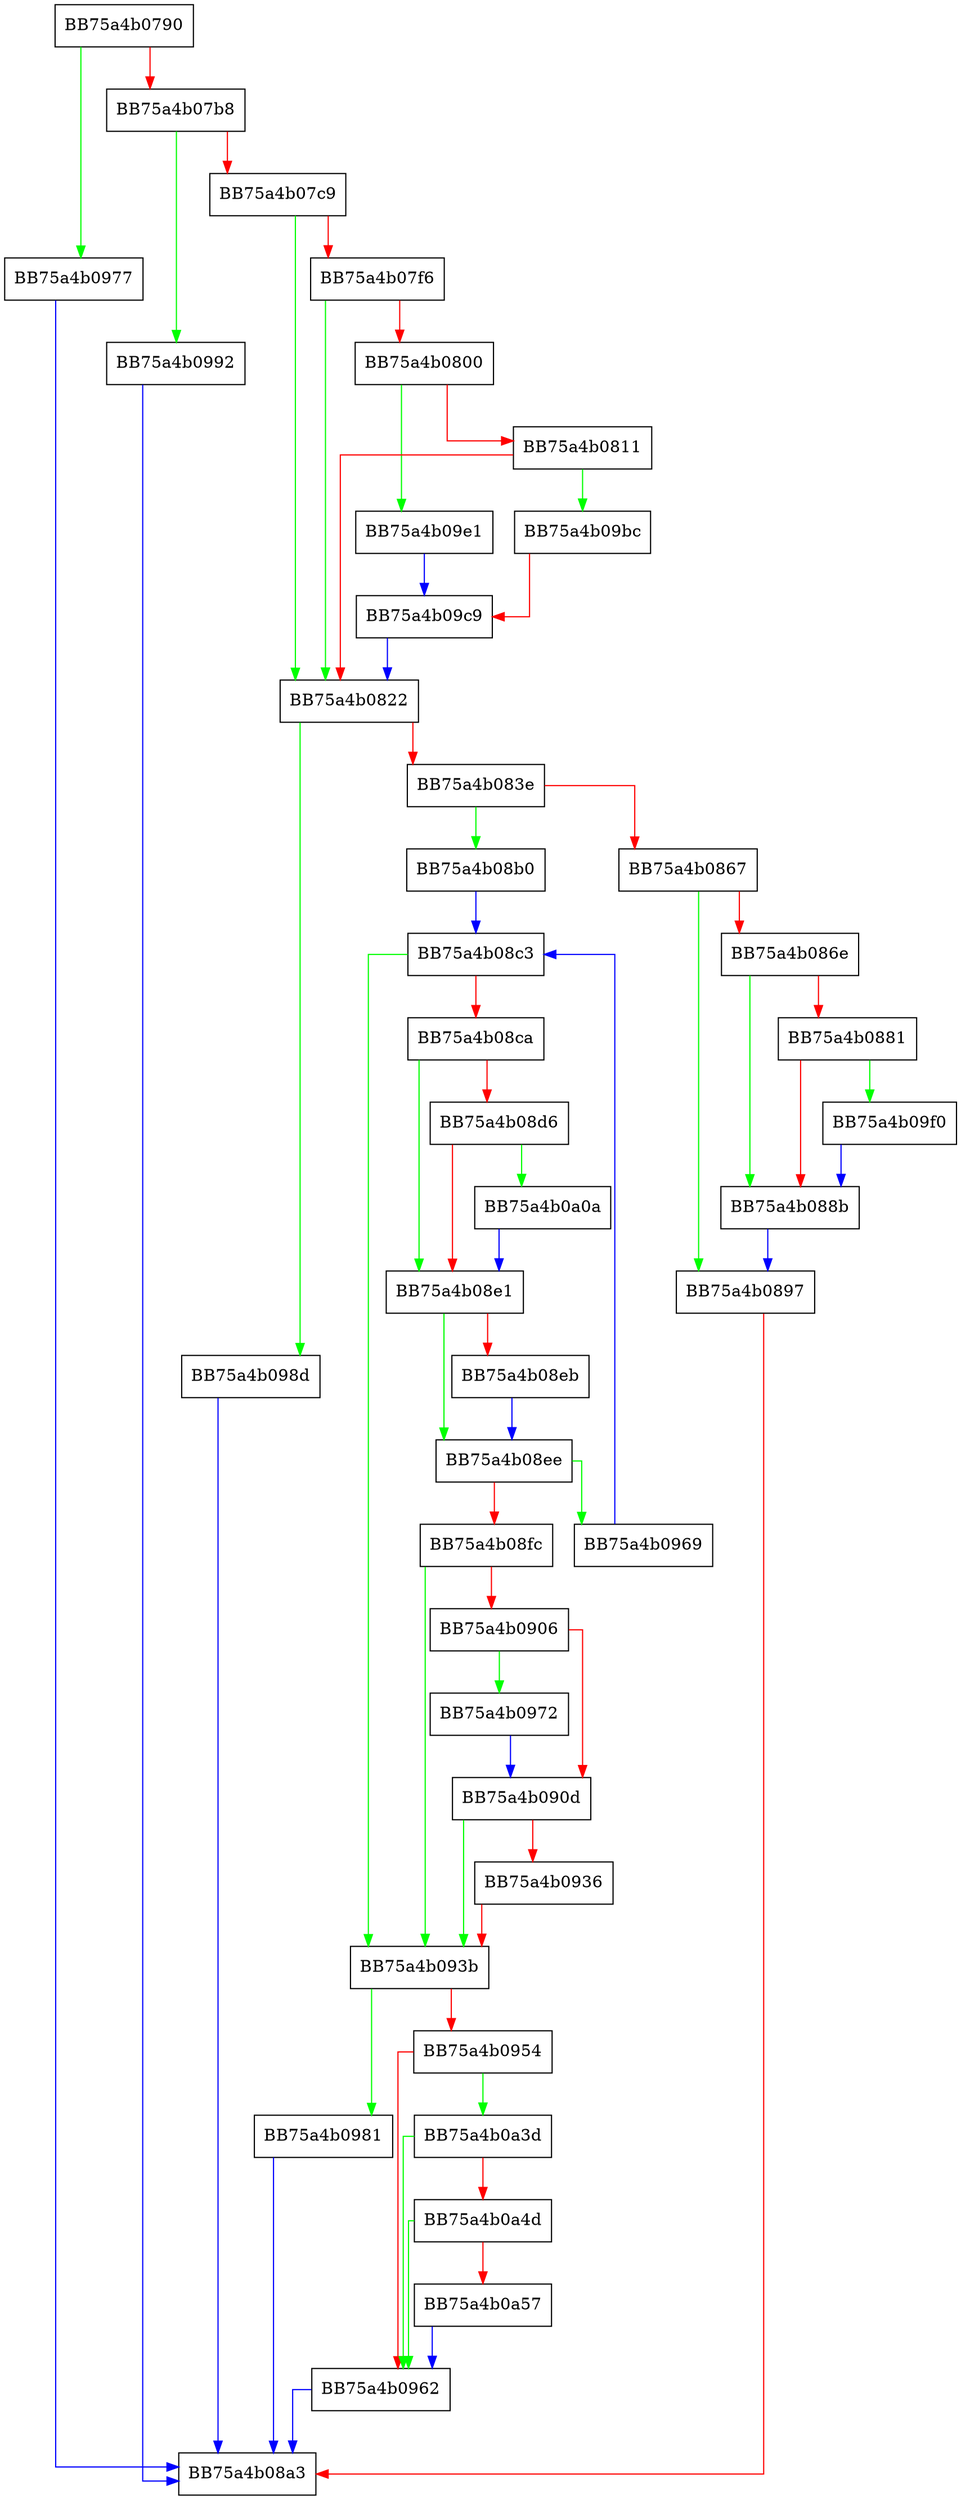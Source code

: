 digraph Validate {
  node [shape="box"];
  graph [splines=ortho];
  BB75a4b0790 -> BB75a4b0977 [color="green"];
  BB75a4b0790 -> BB75a4b07b8 [color="red"];
  BB75a4b07b8 -> BB75a4b0992 [color="green"];
  BB75a4b07b8 -> BB75a4b07c9 [color="red"];
  BB75a4b07c9 -> BB75a4b0822 [color="green"];
  BB75a4b07c9 -> BB75a4b07f6 [color="red"];
  BB75a4b07f6 -> BB75a4b0822 [color="green"];
  BB75a4b07f6 -> BB75a4b0800 [color="red"];
  BB75a4b0800 -> BB75a4b09e1 [color="green"];
  BB75a4b0800 -> BB75a4b0811 [color="red"];
  BB75a4b0811 -> BB75a4b09bc [color="green"];
  BB75a4b0811 -> BB75a4b0822 [color="red"];
  BB75a4b0822 -> BB75a4b098d [color="green"];
  BB75a4b0822 -> BB75a4b083e [color="red"];
  BB75a4b083e -> BB75a4b08b0 [color="green"];
  BB75a4b083e -> BB75a4b0867 [color="red"];
  BB75a4b0867 -> BB75a4b0897 [color="green"];
  BB75a4b0867 -> BB75a4b086e [color="red"];
  BB75a4b086e -> BB75a4b088b [color="green"];
  BB75a4b086e -> BB75a4b0881 [color="red"];
  BB75a4b0881 -> BB75a4b09f0 [color="green"];
  BB75a4b0881 -> BB75a4b088b [color="red"];
  BB75a4b088b -> BB75a4b0897 [color="blue"];
  BB75a4b0897 -> BB75a4b08a3 [color="red"];
  BB75a4b08b0 -> BB75a4b08c3 [color="blue"];
  BB75a4b08c3 -> BB75a4b093b [color="green"];
  BB75a4b08c3 -> BB75a4b08ca [color="red"];
  BB75a4b08ca -> BB75a4b08e1 [color="green"];
  BB75a4b08ca -> BB75a4b08d6 [color="red"];
  BB75a4b08d6 -> BB75a4b0a0a [color="green"];
  BB75a4b08d6 -> BB75a4b08e1 [color="red"];
  BB75a4b08e1 -> BB75a4b08ee [color="green"];
  BB75a4b08e1 -> BB75a4b08eb [color="red"];
  BB75a4b08eb -> BB75a4b08ee [color="blue"];
  BB75a4b08ee -> BB75a4b0969 [color="green"];
  BB75a4b08ee -> BB75a4b08fc [color="red"];
  BB75a4b08fc -> BB75a4b093b [color="green"];
  BB75a4b08fc -> BB75a4b0906 [color="red"];
  BB75a4b0906 -> BB75a4b0972 [color="green"];
  BB75a4b0906 -> BB75a4b090d [color="red"];
  BB75a4b090d -> BB75a4b093b [color="green"];
  BB75a4b090d -> BB75a4b0936 [color="red"];
  BB75a4b0936 -> BB75a4b093b [color="red"];
  BB75a4b093b -> BB75a4b0981 [color="green"];
  BB75a4b093b -> BB75a4b0954 [color="red"];
  BB75a4b0954 -> BB75a4b0a3d [color="green"];
  BB75a4b0954 -> BB75a4b0962 [color="red"];
  BB75a4b0962 -> BB75a4b08a3 [color="blue"];
  BB75a4b0969 -> BB75a4b08c3 [color="blue"];
  BB75a4b0972 -> BB75a4b090d [color="blue"];
  BB75a4b0977 -> BB75a4b08a3 [color="blue"];
  BB75a4b0981 -> BB75a4b08a3 [color="blue"];
  BB75a4b098d -> BB75a4b08a3 [color="blue"];
  BB75a4b0992 -> BB75a4b08a3 [color="blue"];
  BB75a4b09bc -> BB75a4b09c9 [color="red"];
  BB75a4b09c9 -> BB75a4b0822 [color="blue"];
  BB75a4b09e1 -> BB75a4b09c9 [color="blue"];
  BB75a4b09f0 -> BB75a4b088b [color="blue"];
  BB75a4b0a0a -> BB75a4b08e1 [color="blue"];
  BB75a4b0a3d -> BB75a4b0962 [color="green"];
  BB75a4b0a3d -> BB75a4b0a4d [color="red"];
  BB75a4b0a4d -> BB75a4b0962 [color="green"];
  BB75a4b0a4d -> BB75a4b0a57 [color="red"];
  BB75a4b0a57 -> BB75a4b0962 [color="blue"];
}